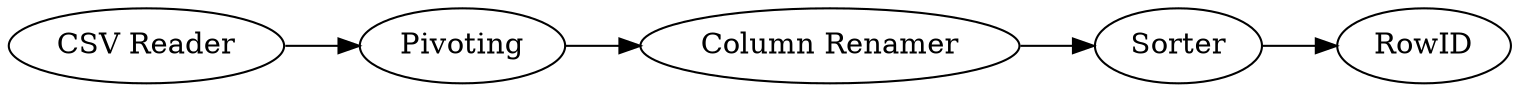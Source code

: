 digraph {
	15 -> 19
	20 -> 17
	17 -> 21
	21 -> 15
	20 [label="CSV Reader"]
	21 [label="Column Renamer"]
	15 [label=Sorter]
	17 [label=Pivoting]
	19 [label=RowID]
	rankdir=LR
}
